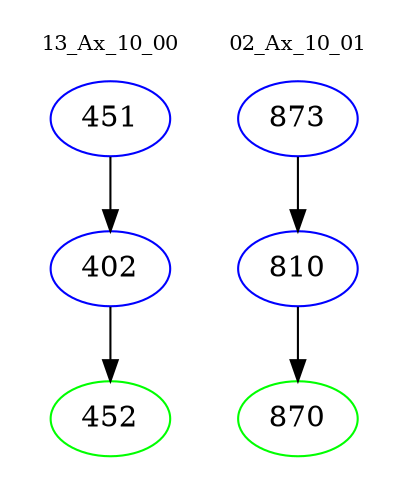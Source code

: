 digraph{
subgraph cluster_0 {
color = white
label = "13_Ax_10_00";
fontsize=10;
T0_451 [label="451", color="blue"]
T0_451 -> T0_402 [color="black"]
T0_402 [label="402", color="blue"]
T0_402 -> T0_452 [color="black"]
T0_452 [label="452", color="green"]
}
subgraph cluster_1 {
color = white
label = "02_Ax_10_01";
fontsize=10;
T1_873 [label="873", color="blue"]
T1_873 -> T1_810 [color="black"]
T1_810 [label="810", color="blue"]
T1_810 -> T1_870 [color="black"]
T1_870 [label="870", color="green"]
}
}
